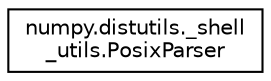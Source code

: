digraph "Graphical Class Hierarchy"
{
 // LATEX_PDF_SIZE
  edge [fontname="Helvetica",fontsize="10",labelfontname="Helvetica",labelfontsize="10"];
  node [fontname="Helvetica",fontsize="10",shape=record];
  rankdir="LR";
  Node0 [label="numpy.distutils._shell\l_utils.PosixParser",height=0.2,width=0.4,color="black", fillcolor="white", style="filled",URL="$classnumpy_1_1distutils_1_1__shell__utils_1_1PosixParser.html",tooltip=" "];
}

